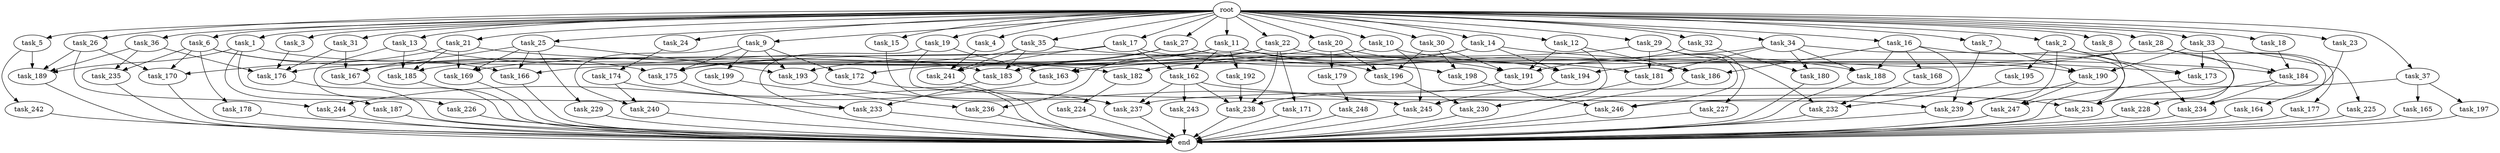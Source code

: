 digraph G {
  root [size="0.000000"];
  task_1 [size="2.048000"];
  task_2 [size="2.048000"];
  task_3 [size="2.048000"];
  task_4 [size="2.048000"];
  task_5 [size="2.048000"];
  task_6 [size="2.048000"];
  task_7 [size="2.048000"];
  task_8 [size="2.048000"];
  task_9 [size="2.048000"];
  task_10 [size="2.048000"];
  task_11 [size="2.048000"];
  task_12 [size="2.048000"];
  task_13 [size="2.048000"];
  task_14 [size="2.048000"];
  task_15 [size="2.048000"];
  task_16 [size="2.048000"];
  task_17 [size="2.048000"];
  task_18 [size="2.048000"];
  task_19 [size="2.048000"];
  task_20 [size="2.048000"];
  task_21 [size="2.048000"];
  task_22 [size="2.048000"];
  task_23 [size="2.048000"];
  task_24 [size="2.048000"];
  task_25 [size="2.048000"];
  task_26 [size="2.048000"];
  task_27 [size="2.048000"];
  task_28 [size="2.048000"];
  task_29 [size="2.048000"];
  task_30 [size="2.048000"];
  task_31 [size="2.048000"];
  task_32 [size="2.048000"];
  task_33 [size="2.048000"];
  task_34 [size="2.048000"];
  task_35 [size="2.048000"];
  task_36 [size="2.048000"];
  task_37 [size="2.048000"];
  task_162 [size="2233382993.920000"];
  task_163 [size="3212635537.408000"];
  task_164 [size="1391569403.904000"];
  task_165 [size="841813590.016000"];
  task_166 [size="412316860.416000"];
  task_167 [size="1340029796.352000"];
  task_168 [size="1717986918.400000"];
  task_169 [size="3178275799.040000"];
  task_170 [size="2267742732.288000"];
  task_171 [size="68719476.736000"];
  task_172 [size="1941325217.792000"];
  task_173 [size="2576980377.600000"];
  task_174 [size="429496729.600000"];
  task_175 [size="3092376453.120000"];
  task_176 [size="1958505086.976000"];
  task_177 [size="1391569403.904000"];
  task_178 [size="274877906.944000"];
  task_179 [size="618475290.624000"];
  task_180 [size="2233382993.920000"];
  task_181 [size="3882650435.584000"];
  task_182 [size="2010044694.528000"];
  task_183 [size="3246995275.776000"];
  task_184 [size="3384434229.248000"];
  task_185 [size="3659312136.192000"];
  task_186 [size="4054449127.424000"];
  task_187 [size="618475290.624000"];
  task_188 [size="4209067950.080000"];
  task_189 [size="2680059592.704000"];
  task_190 [size="1597727834.112000"];
  task_191 [size="2456721293.312000"];
  task_192 [size="841813590.016000"];
  task_193 [size="2886218022.912000"];
  task_194 [size="2439541424.128000"];
  task_195 [size="1717986918.400000"];
  task_196 [size="1391569403.904000"];
  task_197 [size="841813590.016000"];
  task_198 [size="996432412.672000"];
  task_199 [size="1099511627.776000"];
  task_224 [size="154618822.656000"];
  task_225 [size="429496729.600000"];
  task_226 [size="841813590.016000"];
  task_227 [size="1099511627.776000"];
  task_228 [size="1717986918.400000"];
  task_229 [size="68719476.736000"];
  task_230 [size="2559800508.416000"];
  task_231 [size="2508260900.864000"];
  task_232 [size="3109556322.304000"];
  task_233 [size="3109556322.304000"];
  task_234 [size="2405181685.760000"];
  task_235 [size="343597383.680000"];
  task_236 [size="704374636.544000"];
  task_237 [size="2731599200.256000"];
  task_238 [size="1305670057.984000"];
  task_239 [size="5446018531.328000"];
  task_240 [size="2491081031.680000"];
  task_241 [size="3401614098.432000"];
  task_242 [size="1717986918.400000"];
  task_243 [size="68719476.736000"];
  task_244 [size="343597383.680000"];
  task_245 [size="3951369912.320000"];
  task_246 [size="3040836845.568000"];
  task_247 [size="893353197.568000"];
  task_248 [size="1391569403.904000"];
  end [size="0.000000"];

  root -> task_1 [size="1.000000"];
  root -> task_2 [size="1.000000"];
  root -> task_3 [size="1.000000"];
  root -> task_4 [size="1.000000"];
  root -> task_5 [size="1.000000"];
  root -> task_6 [size="1.000000"];
  root -> task_7 [size="1.000000"];
  root -> task_8 [size="1.000000"];
  root -> task_9 [size="1.000000"];
  root -> task_10 [size="1.000000"];
  root -> task_11 [size="1.000000"];
  root -> task_12 [size="1.000000"];
  root -> task_13 [size="1.000000"];
  root -> task_14 [size="1.000000"];
  root -> task_15 [size="1.000000"];
  root -> task_16 [size="1.000000"];
  root -> task_17 [size="1.000000"];
  root -> task_18 [size="1.000000"];
  root -> task_19 [size="1.000000"];
  root -> task_20 [size="1.000000"];
  root -> task_21 [size="1.000000"];
  root -> task_22 [size="1.000000"];
  root -> task_23 [size="1.000000"];
  root -> task_24 [size="1.000000"];
  root -> task_25 [size="1.000000"];
  root -> task_26 [size="1.000000"];
  root -> task_27 [size="1.000000"];
  root -> task_28 [size="1.000000"];
  root -> task_29 [size="1.000000"];
  root -> task_30 [size="1.000000"];
  root -> task_31 [size="1.000000"];
  root -> task_32 [size="1.000000"];
  root -> task_33 [size="1.000000"];
  root -> task_34 [size="1.000000"];
  root -> task_35 [size="1.000000"];
  root -> task_36 [size="1.000000"];
  root -> task_37 [size="1.000000"];
  task_1 -> task_182 [size="301989888.000000"];
  task_1 -> task_187 [size="301989888.000000"];
  task_1 -> task_189 [size="301989888.000000"];
  task_1 -> task_233 [size="301989888.000000"];
  task_2 -> task_173 [size="838860800.000000"];
  task_2 -> task_195 [size="838860800.000000"];
  task_2 -> task_228 [size="838860800.000000"];
  task_2 -> task_239 [size="838860800.000000"];
  task_3 -> task_176 [size="411041792.000000"];
  task_4 -> task_241 [size="679477248.000000"];
  task_5 -> task_189 [size="838860800.000000"];
  task_5 -> task_242 [size="838860800.000000"];
  task_6 -> task_166 [size="134217728.000000"];
  task_6 -> task_170 [size="134217728.000000"];
  task_6 -> task_175 [size="134217728.000000"];
  task_6 -> task_178 [size="134217728.000000"];
  task_6 -> task_235 [size="134217728.000000"];
  task_7 -> task_190 [size="536870912.000000"];
  task_7 -> task_246 [size="536870912.000000"];
  task_8 -> task_247 [size="134217728.000000"];
  task_9 -> task_172 [size="536870912.000000"];
  task_9 -> task_175 [size="536870912.000000"];
  task_9 -> task_193 [size="536870912.000000"];
  task_9 -> task_199 [size="536870912.000000"];
  task_9 -> task_240 [size="536870912.000000"];
  task_10 -> task_185 [size="536870912.000000"];
  task_10 -> task_188 [size="536870912.000000"];
  task_10 -> task_245 [size="536870912.000000"];
  task_11 -> task_162 [size="411041792.000000"];
  task_11 -> task_167 [size="411041792.000000"];
  task_11 -> task_172 [size="411041792.000000"];
  task_11 -> task_191 [size="411041792.000000"];
  task_11 -> task_192 [size="411041792.000000"];
  task_11 -> task_198 [size="411041792.000000"];
  task_12 -> task_186 [size="301989888.000000"];
  task_12 -> task_191 [size="301989888.000000"];
  task_12 -> task_245 [size="301989888.000000"];
  task_13 -> task_183 [size="411041792.000000"];
  task_13 -> task_185 [size="411041792.000000"];
  task_13 -> task_226 [size="411041792.000000"];
  task_14 -> task_163 [size="209715200.000000"];
  task_14 -> task_173 [size="209715200.000000"];
  task_14 -> task_194 [size="209715200.000000"];
  task_14 -> task_236 [size="209715200.000000"];
  task_15 -> task_237 [size="209715200.000000"];
  task_16 -> task_168 [size="838860800.000000"];
  task_16 -> task_186 [size="838860800.000000"];
  task_16 -> task_188 [size="838860800.000000"];
  task_16 -> task_234 [size="838860800.000000"];
  task_16 -> task_239 [size="838860800.000000"];
  task_17 -> task_162 [size="679477248.000000"];
  task_17 -> task_169 [size="679477248.000000"];
  task_17 -> task_181 [size="679477248.000000"];
  task_17 -> task_241 [size="679477248.000000"];
  task_18 -> task_184 [size="134217728.000000"];
  task_19 -> task_163 [size="679477248.000000"];
  task_19 -> task_233 [size="679477248.000000"];
  task_19 -> task_239 [size="679477248.000000"];
  task_20 -> task_176 [size="301989888.000000"];
  task_20 -> task_179 [size="301989888.000000"];
  task_20 -> task_194 [size="301989888.000000"];
  task_20 -> task_196 [size="301989888.000000"];
  task_21 -> task_169 [size="838860800.000000"];
  task_21 -> task_170 [size="838860800.000000"];
  task_21 -> task_184 [size="838860800.000000"];
  task_21 -> task_185 [size="838860800.000000"];
  task_22 -> task_166 [size="33554432.000000"];
  task_22 -> task_171 [size="33554432.000000"];
  task_22 -> task_183 [size="33554432.000000"];
  task_22 -> task_190 [size="33554432.000000"];
  task_22 -> task_238 [size="33554432.000000"];
  task_23 -> task_234 [size="33554432.000000"];
  task_24 -> task_174 [size="209715200.000000"];
  task_25 -> task_166 [size="33554432.000000"];
  task_25 -> task_167 [size="33554432.000000"];
  task_25 -> task_169 [size="33554432.000000"];
  task_25 -> task_193 [size="33554432.000000"];
  task_25 -> task_229 [size="33554432.000000"];
  task_26 -> task_170 [size="134217728.000000"];
  task_26 -> task_189 [size="134217728.000000"];
  task_26 -> task_244 [size="134217728.000000"];
  task_27 -> task_183 [size="838860800.000000"];
  task_27 -> task_186 [size="838860800.000000"];
  task_27 -> task_193 [size="838860800.000000"];
  task_28 -> task_164 [size="679477248.000000"];
  task_28 -> task_177 [size="679477248.000000"];
  task_28 -> task_182 [size="679477248.000000"];
  task_28 -> task_184 [size="679477248.000000"];
  task_28 -> task_194 [size="679477248.000000"];
  task_29 -> task_175 [size="536870912.000000"];
  task_29 -> task_181 [size="536870912.000000"];
  task_29 -> task_227 [size="536870912.000000"];
  task_29 -> task_232 [size="536870912.000000"];
  task_29 -> task_246 [size="536870912.000000"];
  task_30 -> task_191 [size="75497472.000000"];
  task_30 -> task_196 [size="75497472.000000"];
  task_30 -> task_198 [size="75497472.000000"];
  task_31 -> task_167 [size="209715200.000000"];
  task_31 -> task_176 [size="209715200.000000"];
  task_32 -> task_180 [size="411041792.000000"];
  task_32 -> task_191 [size="411041792.000000"];
  task_33 -> task_173 [size="209715200.000000"];
  task_33 -> task_190 [size="209715200.000000"];
  task_33 -> task_225 [size="209715200.000000"];
  task_33 -> task_231 [size="209715200.000000"];
  task_34 -> task_163 [size="679477248.000000"];
  task_34 -> task_180 [size="679477248.000000"];
  task_34 -> task_181 [size="679477248.000000"];
  task_34 -> task_188 [size="679477248.000000"];
  task_34 -> task_231 [size="679477248.000000"];
  task_35 -> task_175 [size="301989888.000000"];
  task_35 -> task_183 [size="301989888.000000"];
  task_35 -> task_196 [size="301989888.000000"];
  task_35 -> task_241 [size="301989888.000000"];
  task_36 -> task_176 [size="33554432.000000"];
  task_36 -> task_189 [size="33554432.000000"];
  task_36 -> task_235 [size="33554432.000000"];
  task_37 -> task_165 [size="411041792.000000"];
  task_37 -> task_197 [size="411041792.000000"];
  task_37 -> task_237 [size="411041792.000000"];
  task_162 -> task_231 [size="33554432.000000"];
  task_162 -> task_237 [size="33554432.000000"];
  task_162 -> task_238 [size="33554432.000000"];
  task_162 -> task_243 [size="33554432.000000"];
  task_163 -> task_244 [size="33554432.000000"];
  task_164 -> end [size="1.000000"];
  task_165 -> end [size="1.000000"];
  task_166 -> end [size="1.000000"];
  task_167 -> end [size="1.000000"];
  task_168 -> task_232 [size="301989888.000000"];
  task_169 -> end [size="1.000000"];
  task_170 -> end [size="1.000000"];
  task_171 -> end [size="1.000000"];
  task_172 -> end [size="1.000000"];
  task_173 -> end [size="1.000000"];
  task_174 -> task_237 [size="679477248.000000"];
  task_174 -> task_240 [size="679477248.000000"];
  task_175 -> end [size="1.000000"];
  task_176 -> end [size="1.000000"];
  task_177 -> end [size="1.000000"];
  task_178 -> end [size="1.000000"];
  task_179 -> task_248 [size="679477248.000000"];
  task_180 -> end [size="1.000000"];
  task_181 -> task_230 [size="411041792.000000"];
  task_182 -> task_224 [size="75497472.000000"];
  task_183 -> task_233 [size="536870912.000000"];
  task_184 -> task_231 [size="301989888.000000"];
  task_184 -> task_234 [size="301989888.000000"];
  task_185 -> end [size="1.000000"];
  task_186 -> end [size="1.000000"];
  task_187 -> end [size="1.000000"];
  task_188 -> end [size="1.000000"];
  task_189 -> end [size="1.000000"];
  task_190 -> task_239 [size="301989888.000000"];
  task_190 -> task_247 [size="301989888.000000"];
  task_191 -> task_238 [size="536870912.000000"];
  task_192 -> task_238 [size="33554432.000000"];
  task_193 -> task_245 [size="411041792.000000"];
  task_194 -> task_245 [size="679477248.000000"];
  task_195 -> task_232 [size="679477248.000000"];
  task_196 -> task_230 [size="838860800.000000"];
  task_197 -> end [size="1.000000"];
  task_198 -> task_246 [size="411041792.000000"];
  task_199 -> task_236 [size="134217728.000000"];
  task_224 -> end [size="1.000000"];
  task_225 -> end [size="1.000000"];
  task_226 -> end [size="1.000000"];
  task_227 -> end [size="1.000000"];
  task_228 -> end [size="1.000000"];
  task_229 -> end [size="1.000000"];
  task_230 -> end [size="1.000000"];
  task_231 -> end [size="1.000000"];
  task_232 -> end [size="1.000000"];
  task_233 -> end [size="1.000000"];
  task_234 -> end [size="1.000000"];
  task_235 -> end [size="1.000000"];
  task_236 -> end [size="1.000000"];
  task_237 -> end [size="1.000000"];
  task_238 -> end [size="1.000000"];
  task_239 -> end [size="1.000000"];
  task_240 -> end [size="1.000000"];
  task_241 -> end [size="1.000000"];
  task_242 -> end [size="1.000000"];
  task_243 -> end [size="1.000000"];
  task_244 -> end [size="1.000000"];
  task_245 -> end [size="1.000000"];
  task_246 -> end [size="1.000000"];
  task_247 -> end [size="1.000000"];
  task_248 -> end [size="1.000000"];
}

